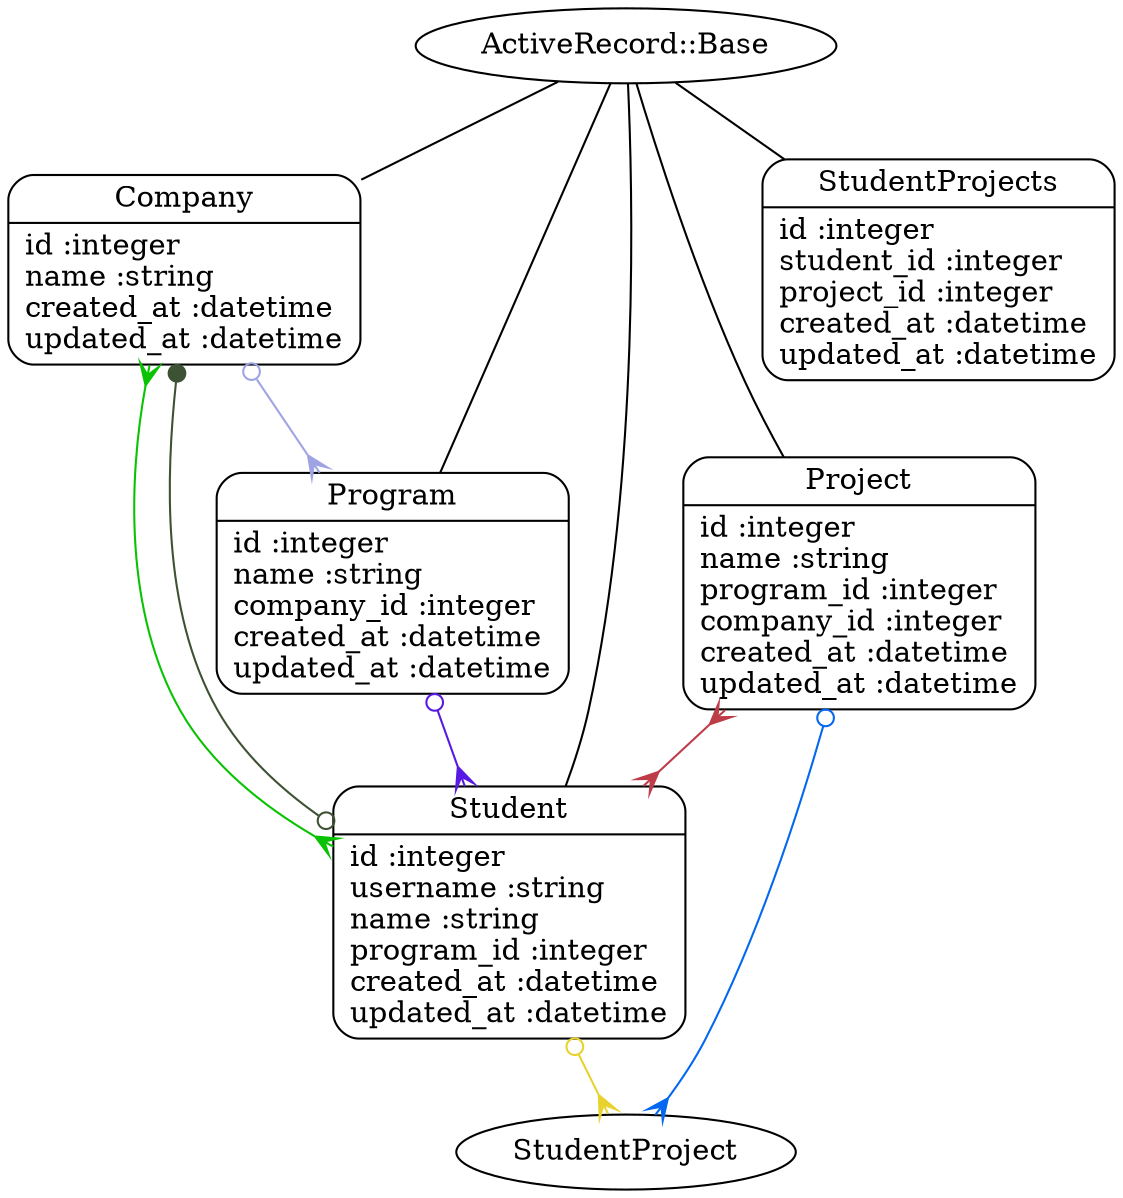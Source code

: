 digraph models_diagram {
	graph[overlap=false, splines=true]
	"Company" [shape=Mrecord, label="{Company|id :integer\lname :string\lcreated_at :datetime\lupdated_at :datetime\l}"]
	"Program" [shape=Mrecord, label="{Program|id :integer\lname :string\lcompany_id :integer\lcreated_at :datetime\lupdated_at :datetime\l}"]
	"Project" [shape=Mrecord, label="{Project|id :integer\lname :string\lprogram_id :integer\lcompany_id :integer\lcreated_at :datetime\lupdated_at :datetime\l}"]
	"Student" [shape=Mrecord, label="{Student|id :integer\lusername :string\lname :string\lprogram_id :integer\lcreated_at :datetime\lupdated_at :datetime\l}"]
	"StudentProjects" [shape=Mrecord, label="{StudentProjects|id :integer\lstudent_id :integer\lproject_id :integer\lcreated_at :datetime\lupdated_at :datetime\l}"]
	"Company" -> "Program" [arrowtail=odot, arrowhead=crow, dir=both color="#9EA4E3"]
	"Company" -> "Student" [arrowtail=crow, arrowhead=crow, dir=both color="#09C202"]
	"ActiveRecord::Base" -> "Company" [label="", arrowhead="none", arrowtail="onormal"]
	"Program" -> "Student" [arrowtail=odot, arrowhead=crow, dir=both color="#5819E4"]
	"ActiveRecord::Base" -> "Program" [label="", arrowhead="none", arrowtail="onormal"]
	"Project" -> "StudentProject" [arrowtail=odot, arrowhead=crow, dir=both color="#0367F0"]
	"Project" -> "Student" [arrowtail=crow, arrowhead=crow, dir=both color="#BE3C48"]
	"ActiveRecord::Base" -> "Project" [label="", arrowhead="none", arrowtail="onormal"]
	"Student" -> "Company" [arrowtail=odot, arrowhead=dot, dir=both color="#3D5133"]
	"Student" -> "StudentProject" [arrowtail=odot, arrowhead=crow, dir=both color="#E8D22D"]
	"ActiveRecord::Base" -> "Student" [label="", arrowhead="none", arrowtail="onormal"]
	"ActiveRecord::Base" -> "StudentProjects" [label="", arrowhead="none", arrowtail="onormal"]
}
